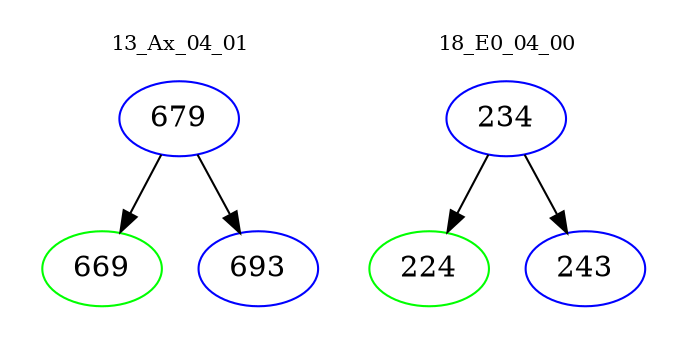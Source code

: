 digraph{
subgraph cluster_0 {
color = white
label = "13_Ax_04_01";
fontsize=10;
T0_679 [label="679", color="blue"]
T0_679 -> T0_669 [color="black"]
T0_669 [label="669", color="green"]
T0_679 -> T0_693 [color="black"]
T0_693 [label="693", color="blue"]
}
subgraph cluster_1 {
color = white
label = "18_E0_04_00";
fontsize=10;
T1_234 [label="234", color="blue"]
T1_234 -> T1_224 [color="black"]
T1_224 [label="224", color="green"]
T1_234 -> T1_243 [color="black"]
T1_243 [label="243", color="blue"]
}
}
